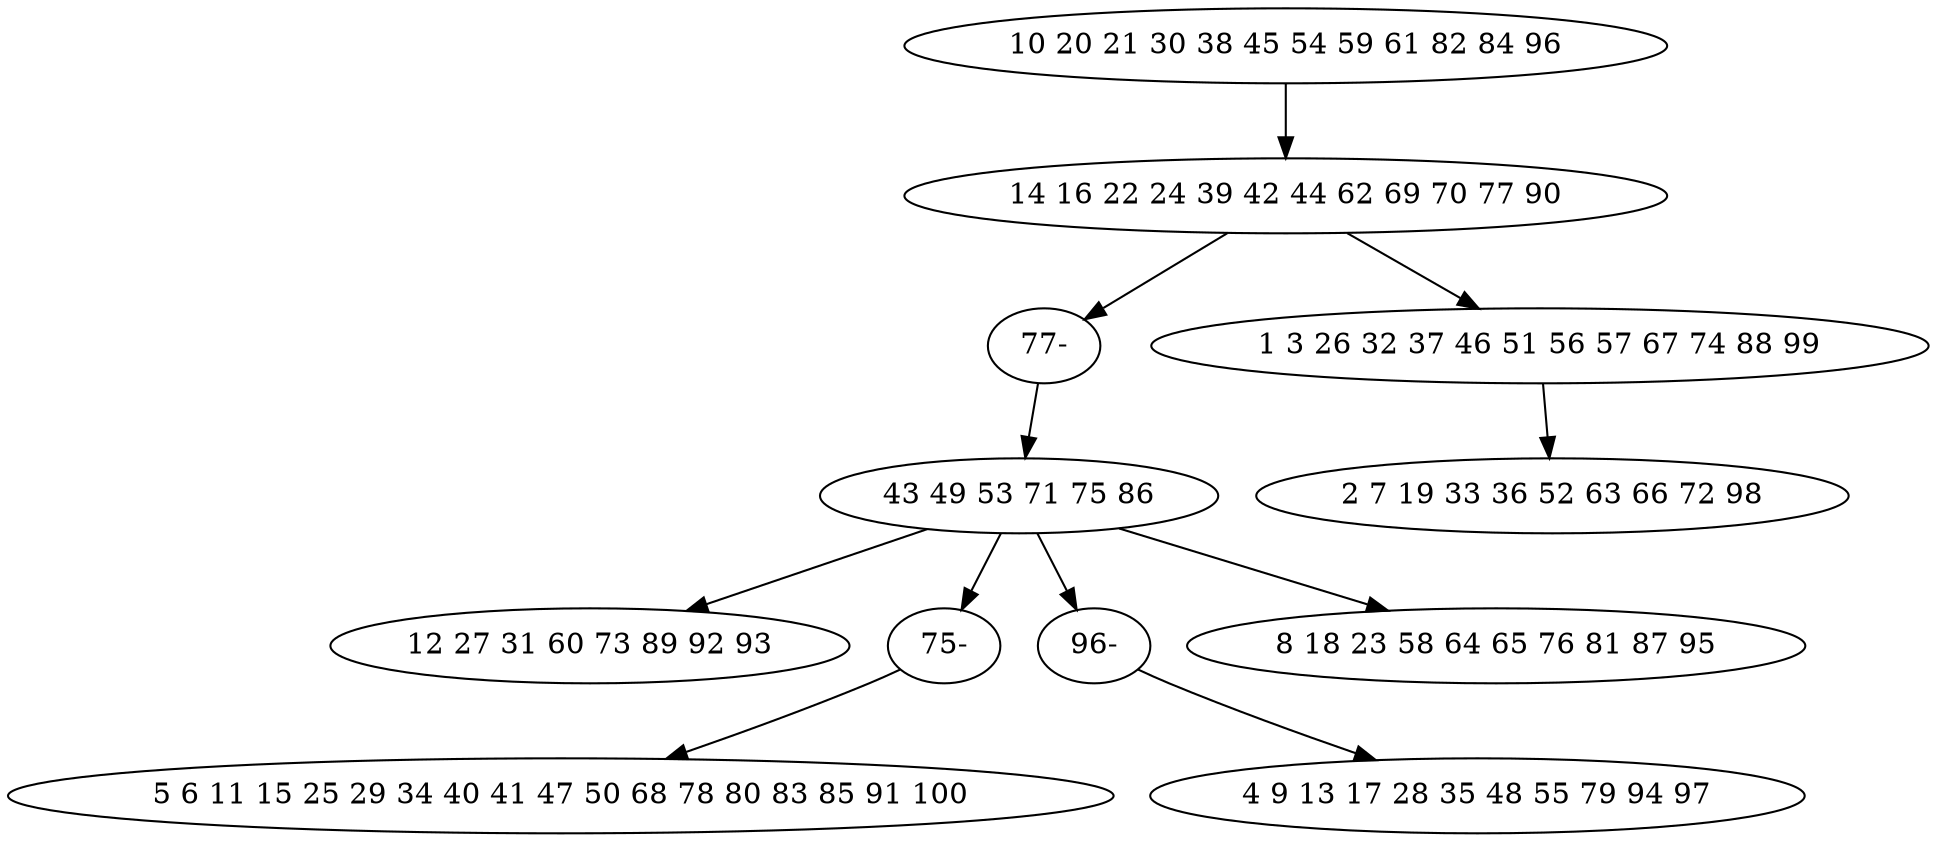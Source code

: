 digraph true_tree {
	"0" -> "1"
	"1" -> "10"
	"2" -> "3"
	"1" -> "4"
	"4" -> "5"
	"2" -> "11"
	"2" -> "9"
	"2" -> "8"
	"9" -> "7"
	"10" -> "2"
	"11" -> "6"
	"0" [label="10 20 21 30 38 45 54 59 61 82 84 96"];
	"1" [label="14 16 22 24 39 42 44 62 69 70 77 90"];
	"2" [label="43 49 53 71 75 86"];
	"3" [label="12 27 31 60 73 89 92 93"];
	"4" [label="1 3 26 32 37 46 51 56 57 67 74 88 99"];
	"5" [label="2 7 19 33 36 52 63 66 72 98"];
	"6" [label="5 6 11 15 25 29 34 40 41 47 50 68 78 80 83 85 91 100"];
	"7" [label="4 9 13 17 28 35 48 55 79 94 97"];
	"8" [label="8 18 23 58 64 65 76 81 87 95"];
	"9" [label="96-"];
	"10" [label="77-"];
	"11" [label="75-"];
}
